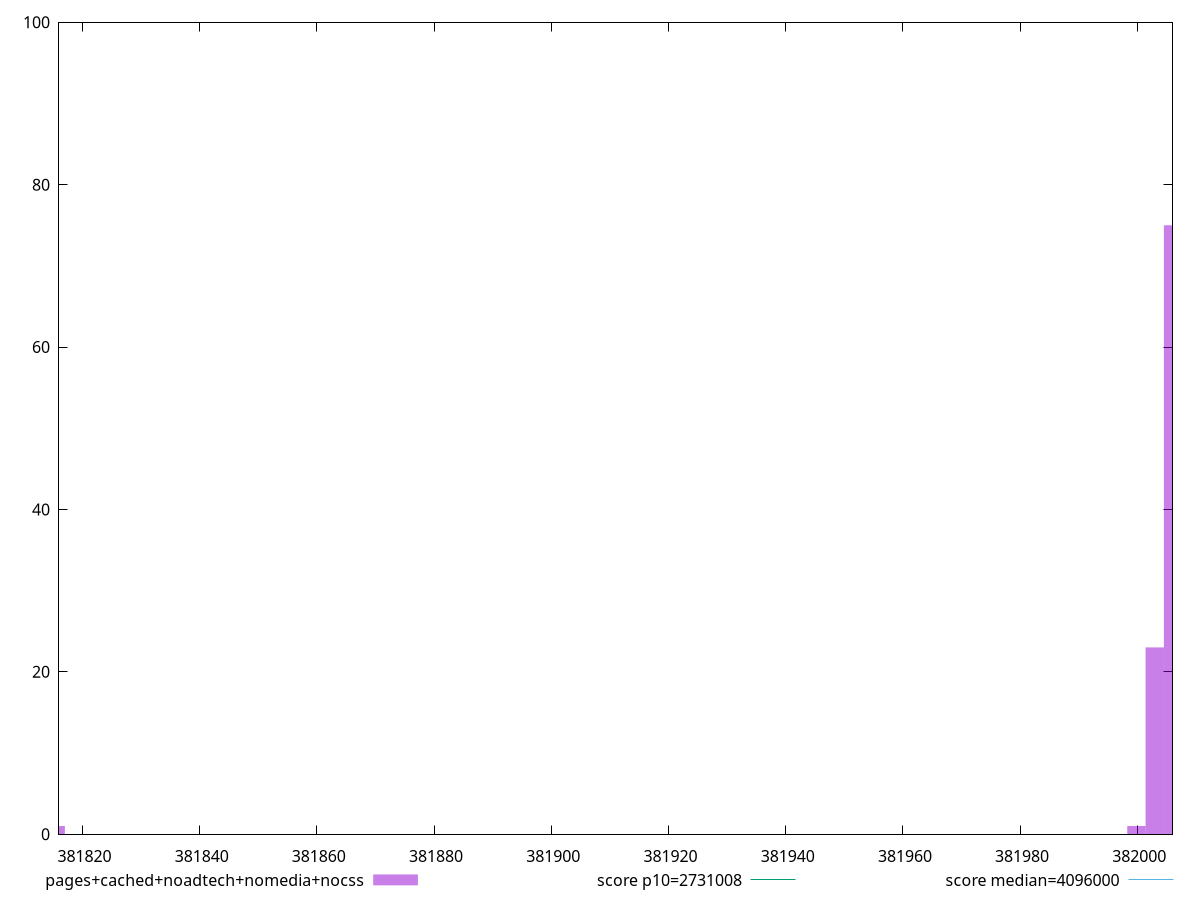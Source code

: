 reset

$pagesCachedNoadtechNomediaNocss <<EOF
381815.43886657176 1
382002.96793724835 23
382006.09342175967 75
381999.8424527371 1
EOF

set key outside below
set boxwidth 3.125484511276598
set xrange [381816:382006]
set yrange [0:100]
set trange [0:100]
set style fill transparent solid 0.5 noborder

set parametric
set terminal svg size 640, 490 enhanced background rgb 'white'
set output "report_00013_2021-02-09T12-04-24.940Z/total-byte-weight/comparison/histogram/4_vs_5.svg"

plot $pagesCachedNoadtechNomediaNocss title "pages+cached+noadtech+nomedia+nocss" with boxes, \
     2731008,t title "score p10=2731008", \
     4096000,t title "score median=4096000"

reset
